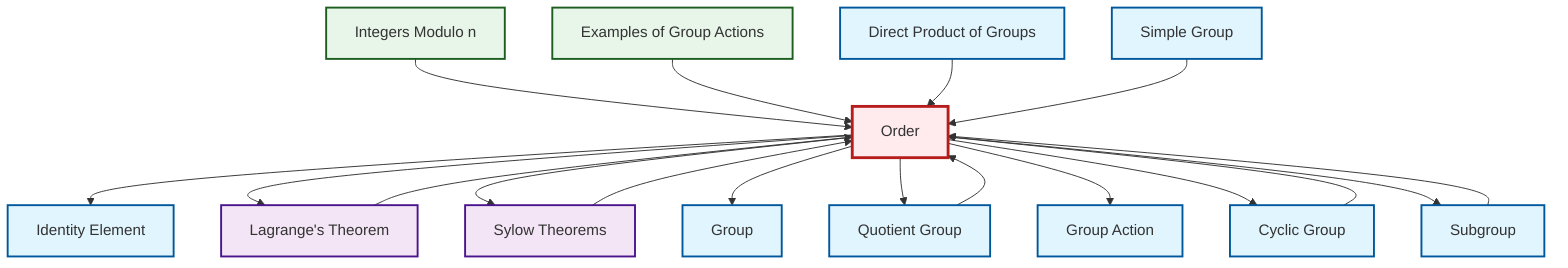 graph TD
    classDef definition fill:#e1f5fe,stroke:#01579b,stroke-width:2px
    classDef theorem fill:#f3e5f5,stroke:#4a148c,stroke-width:2px
    classDef axiom fill:#fff3e0,stroke:#e65100,stroke-width:2px
    classDef example fill:#e8f5e9,stroke:#1b5e20,stroke-width:2px
    classDef current fill:#ffebee,stroke:#b71c1c,stroke-width:3px
    def-direct-product["Direct Product of Groups"]:::definition
    def-quotient-group["Quotient Group"]:::definition
    thm-sylow["Sylow Theorems"]:::theorem
    def-simple-group["Simple Group"]:::definition
    def-cyclic-group["Cyclic Group"]:::definition
    ex-group-action-examples["Examples of Group Actions"]:::example
    def-group-action["Group Action"]:::definition
    def-group["Group"]:::definition
    def-identity-element["Identity Element"]:::definition
    def-subgroup["Subgroup"]:::definition
    thm-lagrange["Lagrange's Theorem"]:::theorem
    ex-quotient-integers-mod-n["Integers Modulo n"]:::example
    def-order["Order"]:::definition
    def-order --> def-identity-element
    ex-quotient-integers-mod-n --> def-order
    def-subgroup --> def-order
    thm-sylow --> def-order
    thm-lagrange --> def-order
    def-quotient-group --> def-order
    def-order --> thm-lagrange
    def-order --> thm-sylow
    ex-group-action-examples --> def-order
    def-cyclic-group --> def-order
    def-order --> def-group
    def-order --> def-quotient-group
    def-direct-product --> def-order
    def-order --> def-group-action
    def-simple-group --> def-order
    def-order --> def-cyclic-group
    def-order --> def-subgroup
    class def-order current